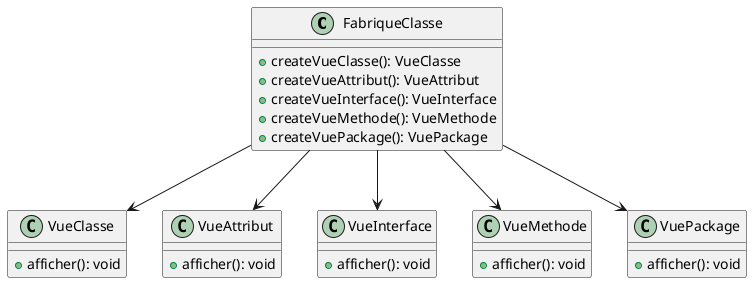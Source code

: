 @startuml

class FabriqueClasse {
    + createVueClasse(): VueClasse
    + createVueAttribut(): VueAttribut
    + createVueInterface(): VueInterface
    + createVueMethode(): VueMethode
    + createVuePackage(): VuePackage
}

class VueClasse {
    + afficher(): void
}

class VueAttribut {
    + afficher(): void
}

class VueInterface {
    + afficher(): void
}

class VueMethode {
    + afficher(): void
}

class VuePackage {
    + afficher(): void
}

FabriqueClasse --> VueClasse
FabriqueClasse --> VueAttribut
FabriqueClasse --> VueInterface
FabriqueClasse --> VueMethode
FabriqueClasse --> VuePackage

@enduml

